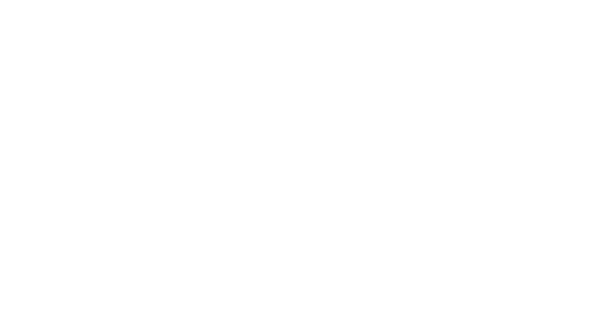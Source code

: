 digraph G  {
  graph [bgcolor=transparent]
  rankdir=LR;
  B -> A [label="1฿",constraint=false,color=white,fontcolor=white,fontname="ubuntu"];
  A [fontname="ubuntu",color=white,fontcolor=white];
  B [fontname="ubuntu",color=white,fontcolor=white];
  C [fontname="ubuntu",color=white,fontcolor=white];
  D [fontname="ubuntu",color=white,fontcolor=white];
  E [fontname="ubuntu",color=white,fontcolor=white];
  A -> D [label="6฿",fontname="ubuntu",color=white,fontcolor=white];
  A -> C [label="5฿",fontname="ubuntu",color=white,fontcolor=white];
  C -> B [label="3฿",fontname="ubuntu",color=white,fontcolor=white];
  C -> E [label="10฿",fontname="ubuntu",color=white,fontcolor=white];
  D -> B [label="2฿",fontname="ubuntu",color=white,fontcolor=white];
}
